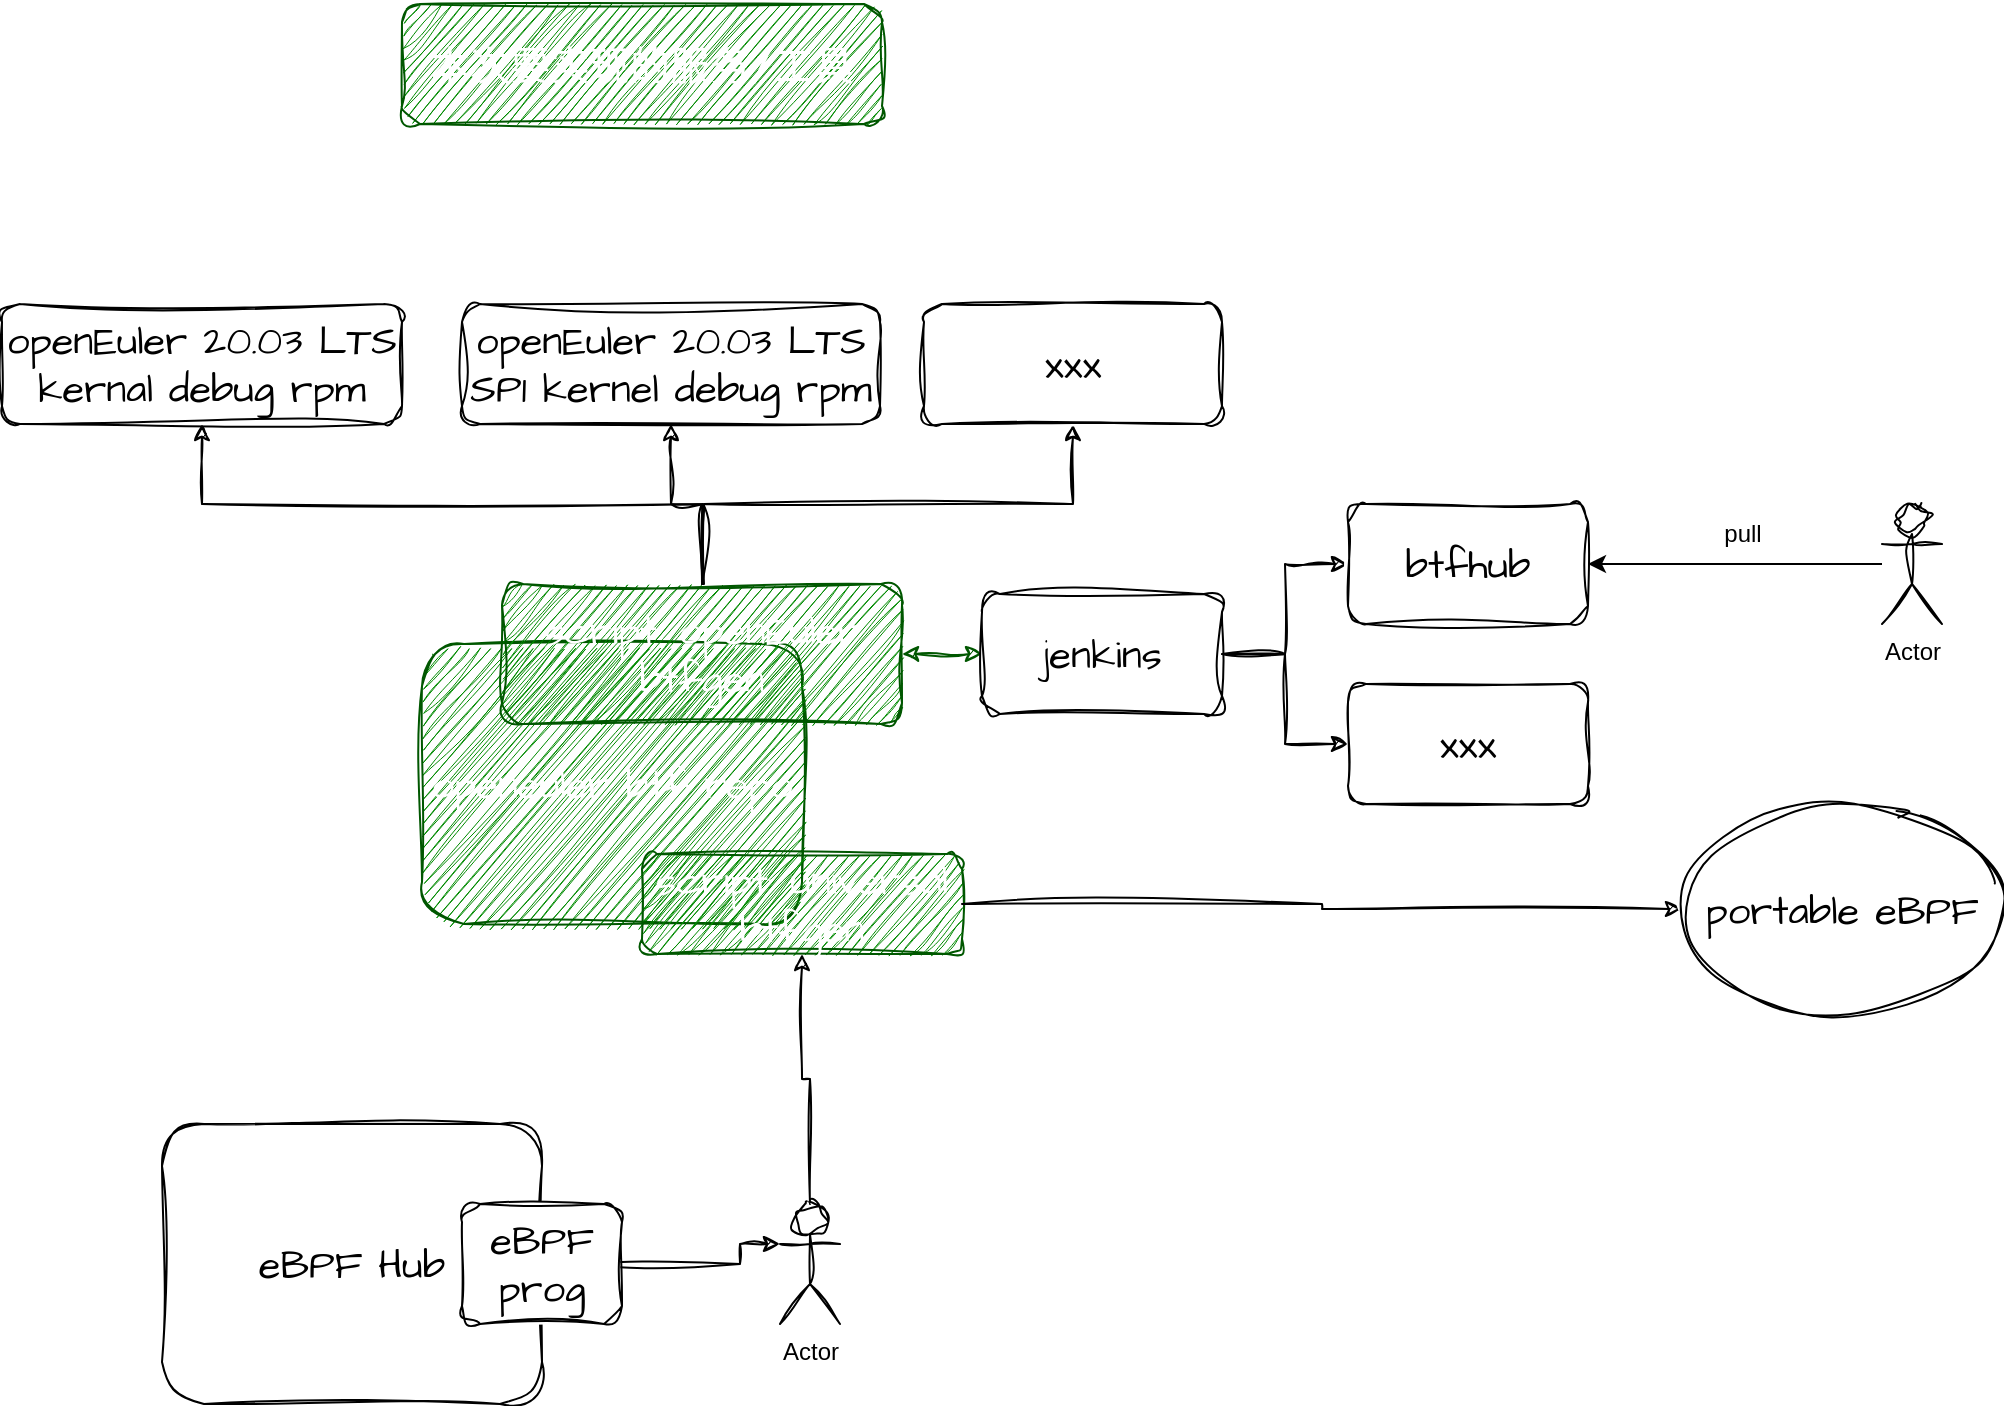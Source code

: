 <mxfile version="21.3.4" type="github">
  <diagram name="第 1 页" id="EnIA6HLd-FOOzfXGk_vT">
    <mxGraphModel dx="2074" dy="1106" grid="1" gridSize="10" guides="1" tooltips="1" connect="1" arrows="1" fold="1" page="1" pageScale="1" pageWidth="827" pageHeight="1169" math="0" shadow="0">
      <root>
        <mxCell id="0" />
        <mxCell id="1" parent="0" />
        <mxCell id="iiaPbigvtlAAhFLvftk5-1" value="openeuler btf repo" style="rounded=1;whiteSpace=wrap;html=1;sketch=1;hachureGap=4;jiggle=2;curveFitting=1;fontFamily=Architects Daughter;fontSource=https%3A%2F%2Ffonts.googleapis.com%2Fcss%3Ffamily%3DArchitects%2BDaughter;fontSize=20;fillColor=#008a00;fontColor=#ffffff;strokeColor=#005700;" parent="1" vertex="1">
          <mxGeometry x="270" y="430" width="190" height="140" as="geometry" />
        </mxCell>
        <mxCell id="iiaPbigvtlAAhFLvftk5-2" value="script: openEuler btfgen" style="rounded=1;whiteSpace=wrap;html=1;sketch=1;hachureGap=4;jiggle=2;curveFitting=1;fontFamily=Architects Daughter;fontSource=https%3A%2F%2Ffonts.googleapis.com%2Fcss%3Ffamily%3DArchitects%2BDaughter;fontSize=20;fillColor=#008a00;fontColor=#ffffff;strokeColor=#005700;" parent="1" vertex="1">
          <mxGeometry x="310" y="400" width="200" height="70" as="geometry" />
        </mxCell>
        <mxCell id="iiaPbigvtlAAhFLvftk5-4" value="script: universal btfgen" style="rounded=1;whiteSpace=wrap;html=1;sketch=1;hachureGap=4;jiggle=2;curveFitting=1;fontFamily=Architects Daughter;fontSource=https%3A%2F%2Ffonts.googleapis.com%2Fcss%3Ffamily%3DArchitects%2BDaughter;fontSize=20;fillColor=#008a00;fontColor=#ffffff;strokeColor=#005700;" parent="1" vertex="1">
          <mxGeometry x="380" y="535" width="160" height="50" as="geometry" />
        </mxCell>
        <mxCell id="iiaPbigvtlAAhFLvftk5-12" style="edgeStyle=orthogonalEdgeStyle;rounded=0;sketch=1;hachureGap=4;jiggle=2;curveFitting=1;orthogonalLoop=1;jettySize=auto;html=1;fontFamily=Architects Daughter;fontSource=https%3A%2F%2Ffonts.googleapis.com%2Fcss%3Ffamily%3DArchitects%2BDaughter;fontSize=16;startArrow=classic;startFill=1;fillColor=#008a00;strokeColor=#005700;" parent="1" source="iiaPbigvtlAAhFLvftk5-11" target="iiaPbigvtlAAhFLvftk5-2" edge="1">
          <mxGeometry relative="1" as="geometry" />
        </mxCell>
        <mxCell id="eZA-BtdOcczapbWW00mo-2" style="edgeStyle=orthogonalEdgeStyle;rounded=0;orthogonalLoop=1;jettySize=auto;html=1;entryX=0;entryY=0.5;entryDx=0;entryDy=0;sketch=1;curveFitting=1;jiggle=2;" parent="1" source="iiaPbigvtlAAhFLvftk5-11" target="eZA-BtdOcczapbWW00mo-1" edge="1">
          <mxGeometry relative="1" as="geometry" />
        </mxCell>
        <mxCell id="eZA-BtdOcczapbWW00mo-4" style="edgeStyle=orthogonalEdgeStyle;rounded=0;orthogonalLoop=1;jettySize=auto;html=1;sketch=1;curveFitting=1;jiggle=2;" parent="1" source="iiaPbigvtlAAhFLvftk5-11" target="eZA-BtdOcczapbWW00mo-3" edge="1">
          <mxGeometry relative="1" as="geometry" />
        </mxCell>
        <mxCell id="iiaPbigvtlAAhFLvftk5-11" value="jenkins" style="rounded=1;whiteSpace=wrap;html=1;sketch=1;hachureGap=4;jiggle=2;curveFitting=1;fontFamily=Architects Daughter;fontSource=https%3A%2F%2Ffonts.googleapis.com%2Fcss%3Ffamily%3DArchitects%2BDaughter;fontSize=20;" parent="1" vertex="1">
          <mxGeometry x="550" y="405" width="120" height="60" as="geometry" />
        </mxCell>
        <mxCell id="eZA-BtdOcczapbWW00mo-1" value="btfhub" style="rounded=1;whiteSpace=wrap;html=1;sketch=1;hachureGap=4;jiggle=2;curveFitting=1;fontFamily=Architects Daughter;fontSource=https%3A%2F%2Ffonts.googleapis.com%2Fcss%3Ffamily%3DArchitects%2BDaughter;fontSize=20;" parent="1" vertex="1">
          <mxGeometry x="733" y="360" width="120" height="60" as="geometry" />
        </mxCell>
        <mxCell id="eZA-BtdOcczapbWW00mo-3" value="xxx" style="rounded=1;whiteSpace=wrap;html=1;sketch=1;hachureGap=4;jiggle=2;curveFitting=1;fontFamily=Architects Daughter;fontSource=https%3A%2F%2Ffonts.googleapis.com%2Fcss%3Ffamily%3DArchitects%2BDaughter;fontSize=20;" parent="1" vertex="1">
          <mxGeometry x="733" y="450" width="120" height="60" as="geometry" />
        </mxCell>
        <mxCell id="eZA-BtdOcczapbWW00mo-13" value="" style="edgeStyle=orthogonalEdgeStyle;rounded=0;orthogonalLoop=1;jettySize=auto;html=1;sketch=1;curveFitting=1;jiggle=2;exitX=1;exitY=0.5;exitDx=0;exitDy=0;" parent="1" source="iiaPbigvtlAAhFLvftk5-4" target="eZA-BtdOcczapbWW00mo-12" edge="1">
          <mxGeometry relative="1" as="geometry">
            <mxPoint x="780" y="605" as="sourcePoint" />
          </mxGeometry>
        </mxCell>
        <mxCell id="eZA-BtdOcczapbWW00mo-8" style="edgeStyle=orthogonalEdgeStyle;rounded=0;orthogonalLoop=1;jettySize=auto;html=1;entryX=0.5;entryY=1;entryDx=0;entryDy=0;sketch=1;curveFitting=1;jiggle=2;exitX=0.5;exitY=0;exitDx=0;exitDy=0;exitPerimeter=0;" parent="1" source="eZA-BtdOcczapbWW00mo-7" target="iiaPbigvtlAAhFLvftk5-4" edge="1">
          <mxGeometry relative="1" as="geometry">
            <mxPoint x="720" y="635" as="targetPoint" />
          </mxGeometry>
        </mxCell>
        <mxCell id="eZA-BtdOcczapbWW00mo-7" value="Actor" style="shape=umlActor;verticalLabelPosition=bottom;verticalAlign=top;html=1;outlineConnect=0;sketch=1;curveFitting=1;jiggle=2;" parent="1" vertex="1">
          <mxGeometry x="449" y="710" width="30" height="60" as="geometry" />
        </mxCell>
        <mxCell id="eZA-BtdOcczapbWW00mo-12" value="portable eBPF" style="ellipse;whiteSpace=wrap;html=1;fontSize=20;fontFamily=Architects Daughter;rounded=1;sketch=1;hachureGap=4;jiggle=2;curveFitting=1;fontSource=https%3A%2F%2Ffonts.googleapis.com%2Fcss%3Ffamily%3DArchitects%2BDaughter;" parent="1" vertex="1">
          <mxGeometry x="900" y="510" width="160" height="105" as="geometry" />
        </mxCell>
        <mxCell id="eZA-BtdOcczapbWW00mo-16" style="edgeStyle=orthogonalEdgeStyle;rounded=0;orthogonalLoop=1;jettySize=auto;html=1;entryX=0;entryY=0.333;entryDx=0;entryDy=0;startArrow=none;entryPerimeter=0;sketch=1;curveFitting=1;jiggle=2;" parent="1" target="eZA-BtdOcczapbWW00mo-7" edge="1">
          <mxGeometry relative="1" as="geometry">
            <Array as="points">
              <mxPoint x="429" y="740" />
              <mxPoint x="429" y="730" />
            </Array>
            <mxPoint x="349" y="740" as="sourcePoint" />
          </mxGeometry>
        </mxCell>
        <mxCell id="eZA-BtdOcczapbWW00mo-15" value="eBPF Hub" style="rounded=1;whiteSpace=wrap;html=1;sketch=1;hachureGap=4;jiggle=2;curveFitting=1;fontFamily=Architects Daughter;fontSource=https%3A%2F%2Ffonts.googleapis.com%2Fcss%3Ffamily%3DArchitects%2BDaughter;fontSize=20;" parent="1" vertex="1">
          <mxGeometry x="140" y="670" width="190" height="140" as="geometry" />
        </mxCell>
        <mxCell id="5NH7Vk-RzdT4zfK6c2rC-1" value="eBPF prog" style="rounded=1;whiteSpace=wrap;html=1;sketch=1;hachureGap=4;jiggle=2;curveFitting=1;fontFamily=Architects Daughter;fontSource=https%3A%2F%2Ffonts.googleapis.com%2Fcss%3Ffamily%3DArchitects%2BDaughter;fontSize=20;" parent="1" vertex="1">
          <mxGeometry x="290" y="710" width="80" height="60" as="geometry" />
        </mxCell>
        <mxCell id="5NH7Vk-RzdT4zfK6c2rC-10" style="edgeStyle=orthogonalEdgeStyle;rounded=0;orthogonalLoop=1;jettySize=auto;html=1;entryX=1;entryY=0.5;entryDx=0;entryDy=0;" parent="1" source="5NH7Vk-RzdT4zfK6c2rC-7" target="eZA-BtdOcczapbWW00mo-1" edge="1">
          <mxGeometry relative="1" as="geometry" />
        </mxCell>
        <mxCell id="5NH7Vk-RzdT4zfK6c2rC-7" value="Actor" style="shape=umlActor;verticalLabelPosition=bottom;verticalAlign=top;html=1;outlineConnect=0;sketch=1;curveFitting=1;jiggle=2;" parent="1" vertex="1">
          <mxGeometry x="1000" y="360" width="30" height="60" as="geometry" />
        </mxCell>
        <mxCell id="5NH7Vk-RzdT4zfK6c2rC-11" value="pull" style="text;html=1;align=center;verticalAlign=middle;resizable=0;points=[];autosize=1;strokeColor=none;fillColor=none;" parent="1" vertex="1">
          <mxGeometry x="910" y="360" width="40" height="30" as="geometry" />
        </mxCell>
        <mxCell id="J86RuC473la1r3YLhs33-1" value="&lt;pre&gt;本次要实现的服务/工具&lt;/pre&gt;" style="rounded=1;whiteSpace=wrap;html=1;hachureGap=4;fontFamily=Architects Daughter;fontSource=https%3A%2F%2Ffonts.googleapis.com%2Fcss%3Ffamily%3DArchitects%2BDaughter;fontSize=20;fillColor=#008a00;fontColor=#ffffff;strokeColor=#005700;shadow=0;sketch=1;curveFitting=1;jiggle=2;" vertex="1" parent="1">
          <mxGeometry x="260" y="110" width="240" height="60" as="geometry" />
        </mxCell>
        <mxCell id="J86RuC473la1r3YLhs33-5" style="edgeStyle=orthogonalEdgeStyle;rounded=0;sketch=1;hachureGap=4;jiggle=2;curveFitting=1;orthogonalLoop=1;jettySize=auto;html=1;entryX=0.5;entryY=0;entryDx=0;entryDy=0;fontFamily=Architects Daughter;fontSource=https%3A%2F%2Ffonts.googleapis.com%2Fcss%3Ffamily%3DArchitects%2BDaughter;fontSize=16;endArrow=none;endFill=0;startArrow=classic;startFill=1;" edge="1" parent="1" source="J86RuC473la1r3YLhs33-2" target="iiaPbigvtlAAhFLvftk5-2">
          <mxGeometry relative="1" as="geometry">
            <Array as="points">
              <mxPoint x="160" y="360" />
              <mxPoint x="410" y="360" />
            </Array>
          </mxGeometry>
        </mxCell>
        <mxCell id="J86RuC473la1r3YLhs33-2" value="openEuler 20.03 LTS kernal debug rpm" style="rounded=1;whiteSpace=wrap;html=1;sketch=1;hachureGap=4;jiggle=2;curveFitting=1;fontFamily=Architects Daughter;fontSource=https%3A%2F%2Ffonts.googleapis.com%2Fcss%3Ffamily%3DArchitects%2BDaughter;fontSize=20;" vertex="1" parent="1">
          <mxGeometry x="60" y="260" width="200" height="60" as="geometry" />
        </mxCell>
        <mxCell id="J86RuC473la1r3YLhs33-6" style="edgeStyle=orthogonalEdgeStyle;rounded=0;sketch=1;hachureGap=4;jiggle=2;curveFitting=1;orthogonalLoop=1;jettySize=auto;html=1;fontFamily=Architects Daughter;fontSource=https%3A%2F%2Ffonts.googleapis.com%2Fcss%3Ffamily%3DArchitects%2BDaughter;fontSize=16;startArrow=classic;startFill=1;endArrow=none;endFill=0;" edge="1" parent="1" source="J86RuC473la1r3YLhs33-4">
          <mxGeometry relative="1" as="geometry">
            <mxPoint x="410" y="400" as="targetPoint" />
          </mxGeometry>
        </mxCell>
        <mxCell id="J86RuC473la1r3YLhs33-4" value="openEuler 20.03 LTS SP1 kernel debug rpm" style="rounded=1;whiteSpace=wrap;html=1;sketch=1;hachureGap=4;jiggle=2;curveFitting=1;fontFamily=Architects Daughter;fontSource=https%3A%2F%2Ffonts.googleapis.com%2Fcss%3Ffamily%3DArchitects%2BDaughter;fontSize=20;" vertex="1" parent="1">
          <mxGeometry x="290" y="260" width="209" height="60" as="geometry" />
        </mxCell>
        <mxCell id="J86RuC473la1r3YLhs33-9" style="edgeStyle=orthogonalEdgeStyle;rounded=0;sketch=1;hachureGap=4;jiggle=2;curveFitting=1;orthogonalLoop=1;jettySize=auto;html=1;fontFamily=Architects Daughter;fontSource=https%3A%2F%2Ffonts.googleapis.com%2Fcss%3Ffamily%3DArchitects%2BDaughter;fontSize=16;startArrow=classic;startFill=1;endArrow=none;endFill=0;" edge="1" parent="1" source="J86RuC473la1r3YLhs33-8">
          <mxGeometry relative="1" as="geometry">
            <mxPoint x="410" y="400" as="targetPoint" />
            <Array as="points">
              <mxPoint x="596" y="360" />
              <mxPoint x="411" y="360" />
            </Array>
          </mxGeometry>
        </mxCell>
        <mxCell id="J86RuC473la1r3YLhs33-8" value="xxx" style="rounded=1;whiteSpace=wrap;html=1;sketch=1;hachureGap=4;jiggle=2;curveFitting=1;fontFamily=Architects Daughter;fontSource=https%3A%2F%2Ffonts.googleapis.com%2Fcss%3Ffamily%3DArchitects%2BDaughter;fontSize=20;" vertex="1" parent="1">
          <mxGeometry x="521" y="260" width="149" height="60" as="geometry" />
        </mxCell>
      </root>
    </mxGraphModel>
  </diagram>
</mxfile>

